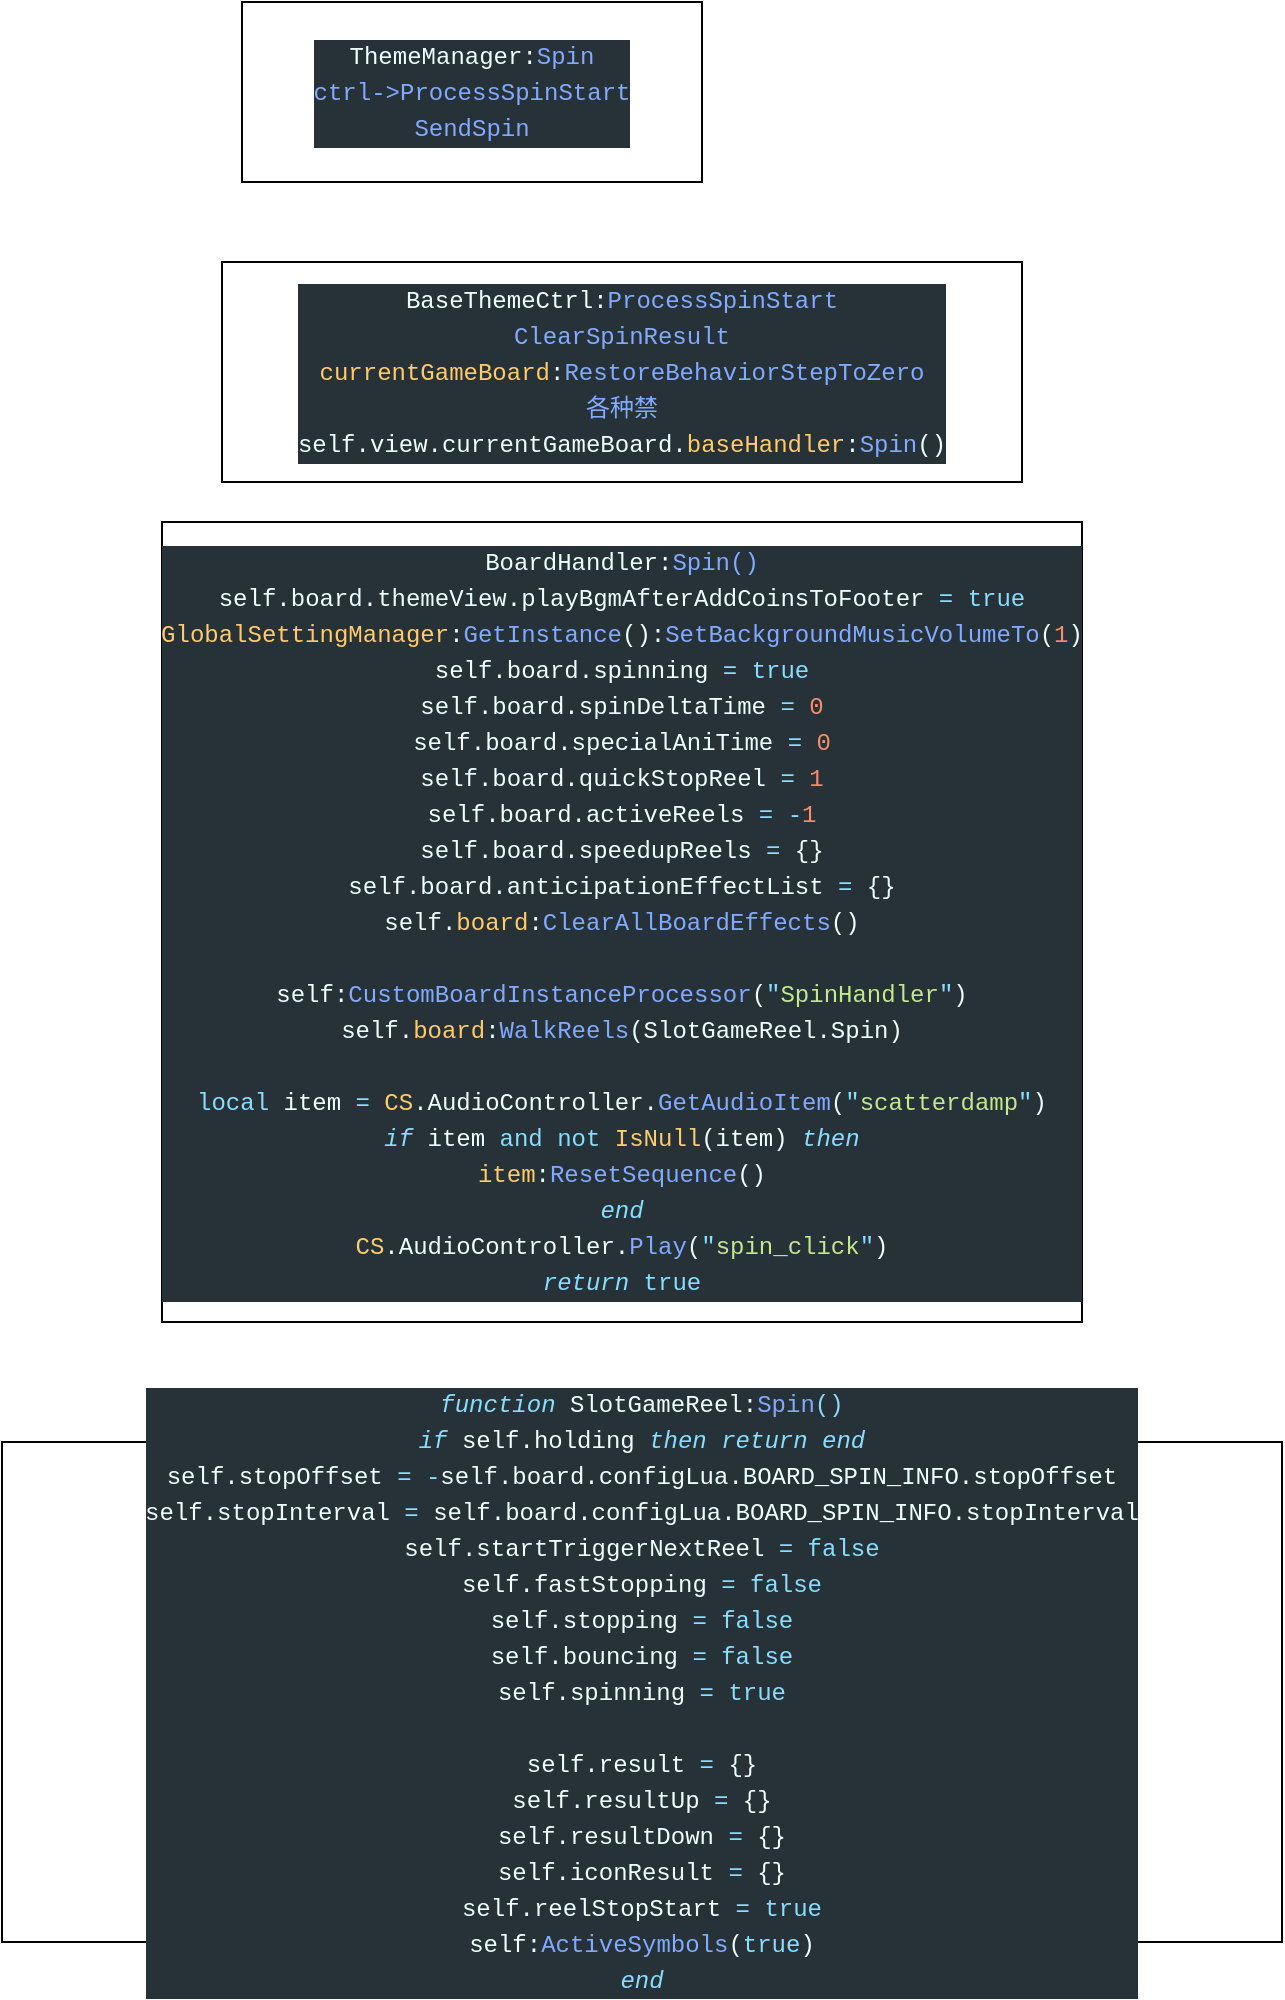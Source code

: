 <mxfile version="13.10.0" type="embed">
    <diagram id="wUMI2oHLhADJ-eN8biML" name="Page-1">
        <mxGraphModel dx="2218" dy="1220" grid="1" gridSize="10" guides="1" tooltips="1" connect="1" arrows="1" fold="1" page="1" pageScale="1" pageWidth="850" pageHeight="1100" math="0" shadow="0">
            <root>
                <mxCell id="0"/>
                <mxCell id="1" parent="0"/>
                <mxCell id="2" value="&lt;div style=&quot;color: rgb(238 , 255 , 255) ; background-color: rgb(38 , 50 , 56) ; font-family: &amp;#34;menlo&amp;#34; , &amp;#34;monaco&amp;#34; , &amp;#34;courier new&amp;#34; , monospace ; line-height: 18px&quot;&gt;ThemeManager:&lt;span style=&quot;color: #82aaff&quot;&gt;Spin&lt;/span&gt;&lt;/div&gt;&lt;div style=&quot;background-color: rgb(38 , 50 , 56) ; font-family: &amp;#34;menlo&amp;#34; , &amp;#34;monaco&amp;#34; , &amp;#34;courier new&amp;#34; , monospace ; line-height: 18px&quot;&gt;&lt;font color=&quot;#82aaff&quot;&gt;ctrl-&amp;gt;&lt;/font&gt;&lt;span style=&quot;color: rgb(130 , 170 , 255) ; font-family: &amp;#34;menlo&amp;#34; , &amp;#34;monaco&amp;#34; , &amp;#34;courier new&amp;#34; , monospace&quot;&gt;ProcessSpinStart&lt;/span&gt;&lt;/div&gt;&lt;div style=&quot;background-color: rgb(38 , 50 , 56) ; font-family: &amp;#34;menlo&amp;#34; , &amp;#34;monaco&amp;#34; , &amp;#34;courier new&amp;#34; , monospace ; line-height: 18px&quot;&gt;&lt;div style=&quot;color: rgb(238 , 255 , 255) ; font-family: &amp;#34;menlo&amp;#34; , &amp;#34;monaco&amp;#34; , &amp;#34;courier new&amp;#34; , monospace ; line-height: 18px&quot;&gt;&lt;span style=&quot;color: #82aaff&quot;&gt;SendSpin&lt;/span&gt;&lt;/div&gt;&lt;/div&gt;" style="rounded=0;whiteSpace=wrap;html=1;" vertex="1" parent="1">
                    <mxGeometry x="-810" y="30" width="230" height="90" as="geometry"/>
                </mxCell>
                <mxCell id="3" value="&lt;div style=&quot;color: rgb(238 , 255 , 255) ; background-color: rgb(38 , 50 , 56) ; font-family: &amp;#34;menlo&amp;#34; , &amp;#34;monaco&amp;#34; , &amp;#34;courier new&amp;#34; , monospace ; line-height: 18px&quot;&gt;BaseThemeCtrl:&lt;span style=&quot;color: #82aaff&quot;&gt;ProcessSpinStart&lt;/span&gt;&lt;/div&gt;&lt;div style=&quot;color: rgb(238 , 255 , 255) ; background-color: rgb(38 , 50 , 56) ; font-family: &amp;#34;menlo&amp;#34; , &amp;#34;monaco&amp;#34; , &amp;#34;courier new&amp;#34; , monospace ; line-height: 18px&quot;&gt;&lt;div style=&quot;font-family: &amp;#34;menlo&amp;#34; , &amp;#34;monaco&amp;#34; , &amp;#34;courier new&amp;#34; , monospace ; line-height: 18px&quot;&gt;&lt;span style=&quot;color: #82aaff&quot;&gt;ClearSpinResult&lt;/span&gt;&lt;/div&gt;&lt;div style=&quot;font-family: &amp;#34;menlo&amp;#34; , &amp;#34;monaco&amp;#34; , &amp;#34;courier new&amp;#34; , monospace ; line-height: 18px&quot;&gt;&lt;div style=&quot;line-height: 18px&quot;&gt;&lt;span style=&quot;color: #ffcb6b&quot;&gt;currentGameBoard&lt;/span&gt;:&lt;span style=&quot;color: #82aaff&quot;&gt;RestoreBehaviorStepToZero&lt;/span&gt;&lt;/div&gt;&lt;div style=&quot;line-height: 18px&quot;&gt;&lt;span style=&quot;color: #82aaff&quot;&gt;各种禁&lt;/span&gt;&lt;/div&gt;&lt;div style=&quot;line-height: 18px&quot;&gt;&lt;div style=&quot;font-family: &amp;#34;menlo&amp;#34; , &amp;#34;monaco&amp;#34; , &amp;#34;courier new&amp;#34; , monospace ; line-height: 18px&quot;&gt;self.view.currentGameBoard.&lt;span style=&quot;color: #ffcb6b&quot;&gt;baseHandler&lt;/span&gt;:&lt;span style=&quot;color: #82aaff&quot;&gt;Spin&lt;/span&gt;()&lt;/div&gt;&lt;/div&gt;&lt;/div&gt;&lt;/div&gt;" style="rounded=0;whiteSpace=wrap;html=1;" vertex="1" parent="1">
                    <mxGeometry x="-820" y="160" width="400" height="110" as="geometry"/>
                </mxCell>
                <mxCell id="5" value="&lt;div style=&quot;color: rgb(238 , 255 , 255) ; background-color: rgb(38 , 50 , 56) ; font-family: &amp;#34;menlo&amp;#34; , &amp;#34;monaco&amp;#34; , &amp;#34;courier new&amp;#34; , monospace ; line-height: 18px&quot;&gt;BoardHandler:&lt;span style=&quot;color: #82aaff&quot;&gt;Spin()&lt;/span&gt;&lt;/div&gt;&lt;div style=&quot;color: rgb(238 , 255 , 255) ; background-color: rgb(38 , 50 , 56) ; font-family: &amp;#34;menlo&amp;#34; , &amp;#34;monaco&amp;#34; , &amp;#34;courier new&amp;#34; , monospace ; line-height: 18px&quot;&gt;&lt;div style=&quot;font-family: &amp;#34;menlo&amp;#34; , &amp;#34;monaco&amp;#34; , &amp;#34;courier new&amp;#34; , monospace ; line-height: 18px&quot;&gt;&lt;div&gt;    self.board.themeView.playBgmAfterAddCoinsToFooter &lt;span style=&quot;color: #89ddff&quot;&gt;=&lt;/span&gt; &lt;span style=&quot;color: #89ddff&quot;&gt;true&lt;/span&gt;&lt;/div&gt;&lt;div&gt;    &lt;span style=&quot;color: #ffcb6b&quot;&gt;GlobalSettingManager&lt;/span&gt;:&lt;span style=&quot;color: #82aaff&quot;&gt;GetInstance&lt;/span&gt;():&lt;span style=&quot;color: #82aaff&quot;&gt;SetBackgroundMusicVolumeTo&lt;/span&gt;(&lt;span style=&quot;color: #f78c6c&quot;&gt;1&lt;/span&gt;)&lt;/div&gt;&lt;div&gt;    self.board.spinning &lt;span style=&quot;color: #89ddff&quot;&gt;=&lt;/span&gt; &lt;span style=&quot;color: #89ddff&quot;&gt;true&lt;/span&gt;&lt;/div&gt;&lt;div&gt;    self.board.spinDeltaTime &lt;span style=&quot;color: #89ddff&quot;&gt;=&lt;/span&gt; &lt;span style=&quot;color: #f78c6c&quot;&gt;0&lt;/span&gt;&lt;/div&gt;&lt;div&gt;    self.board.specialAniTime &lt;span style=&quot;color: #89ddff&quot;&gt;=&lt;/span&gt; &lt;span style=&quot;color: #f78c6c&quot;&gt;0&lt;/span&gt;&lt;/div&gt;&lt;div&gt;    self.board.quickStopReel &lt;span style=&quot;color: #89ddff&quot;&gt;=&lt;/span&gt; &lt;span style=&quot;color: #f78c6c&quot;&gt;1&lt;/span&gt;&lt;/div&gt;&lt;div&gt;    self.board.activeReels &lt;span style=&quot;color: #89ddff&quot;&gt;=&lt;/span&gt; &lt;span style=&quot;color: #89ddff&quot;&gt;-&lt;/span&gt;&lt;span style=&quot;color: #f78c6c&quot;&gt;1&lt;/span&gt;&lt;/div&gt;&lt;div&gt;    self.board.speedupReels &lt;span style=&quot;color: #89ddff&quot;&gt;=&lt;/span&gt; {}&lt;/div&gt;&lt;div&gt;    self.board.anticipationEffectList &lt;span style=&quot;color: #89ddff&quot;&gt;=&lt;/span&gt; {}&lt;/div&gt;&lt;div&gt;    self.&lt;span style=&quot;color: #ffcb6b&quot;&gt;board&lt;/span&gt;:&lt;span style=&quot;color: #82aaff&quot;&gt;ClearAllBoardEffects&lt;/span&gt;()&lt;/div&gt;&lt;br&gt;&lt;div&gt;    self:&lt;span style=&quot;color: #82aaff&quot;&gt;CustomBoardInstanceProcessor&lt;/span&gt;(&lt;span style=&quot;color: #89ddff&quot;&gt;&quot;&lt;/span&gt;&lt;span style=&quot;color: #c3e88d&quot;&gt;SpinHandler&lt;/span&gt;&lt;span style=&quot;color: #89ddff&quot;&gt;&quot;&lt;/span&gt;)&lt;/div&gt;&lt;div&gt;    self.&lt;span style=&quot;color: #ffcb6b&quot;&gt;board&lt;/span&gt;:&lt;span style=&quot;color: #82aaff&quot;&gt;WalkReels&lt;/span&gt;(SlotGameReel.Spin)&lt;/div&gt;&lt;br&gt;&lt;div&gt;    &lt;span style=&quot;color: #89ddff&quot;&gt;local&lt;/span&gt; item &lt;span style=&quot;color: #89ddff&quot;&gt;=&lt;/span&gt; &lt;span style=&quot;color: #ffcb6b&quot;&gt;CS&lt;/span&gt;.AudioController.&lt;span style=&quot;color: #82aaff&quot;&gt;GetAudioItem&lt;/span&gt;(&lt;span style=&quot;color: #89ddff&quot;&gt;&quot;&lt;/span&gt;&lt;span style=&quot;color: #c3e88d&quot;&gt;scatterdamp&lt;/span&gt;&lt;span style=&quot;color: #89ddff&quot;&gt;&quot;&lt;/span&gt;)&lt;/div&gt;&lt;div&gt;    &lt;span style=&quot;color: #89ddff ; font-style: italic&quot;&gt;if&lt;/span&gt; item &lt;span style=&quot;color: #89ddff&quot;&gt;and&lt;/span&gt; &lt;span style=&quot;color: #89ddff&quot;&gt;not&lt;/span&gt; &lt;span style=&quot;color: #ffcb6b&quot;&gt;IsNull&lt;/span&gt;(item) &lt;span style=&quot;color: #89ddff ; font-style: italic&quot;&gt;then&lt;/span&gt;&lt;/div&gt;&lt;div&gt;        &lt;span style=&quot;color: #ffcb6b&quot;&gt;item&lt;/span&gt;:&lt;span style=&quot;color: #82aaff&quot;&gt;ResetSequence&lt;/span&gt;()&lt;/div&gt;&lt;div&gt;    &lt;span style=&quot;color: #89ddff ; font-style: italic&quot;&gt;end&lt;/span&gt;&lt;/div&gt;&lt;div&gt;    &lt;span style=&quot;color: #ffcb6b&quot;&gt;CS&lt;/span&gt;.AudioController.&lt;span style=&quot;color: #82aaff&quot;&gt;Play&lt;/span&gt;(&lt;span style=&quot;color: #89ddff&quot;&gt;&quot;&lt;/span&gt;&lt;span style=&quot;color: #c3e88d&quot;&gt;spin_click&lt;/span&gt;&lt;span style=&quot;color: #89ddff&quot;&gt;&quot;&lt;/span&gt;)&lt;/div&gt;&lt;div&gt;    &lt;span style=&quot;color: #89ddff ; font-style: italic&quot;&gt;return&lt;/span&gt; &lt;span style=&quot;color: #89ddff&quot;&gt;true&lt;/span&gt;&lt;/div&gt;&lt;/div&gt;&lt;/div&gt;" style="rounded=0;whiteSpace=wrap;html=1;" vertex="1" parent="1">
                    <mxGeometry x="-850" y="290" width="460" height="400" as="geometry"/>
                </mxCell>
                <mxCell id="6" value="&lt;div style=&quot;color: rgb(238 , 255 , 255) ; background-color: rgb(38 , 50 , 56) ; font-family: &amp;#34;menlo&amp;#34; , &amp;#34;monaco&amp;#34; , &amp;#34;courier new&amp;#34; , monospace ; line-height: 18px&quot;&gt;&lt;div&gt;&lt;span style=&quot;color: #89ddff ; font-style: italic&quot;&gt;function&lt;/span&gt; SlotGameReel:&lt;span style=&quot;color: #82aaff&quot;&gt;Spin&lt;/span&gt;&lt;span style=&quot;color: #89ddff&quot;&gt;()&lt;/span&gt;&lt;/div&gt;&lt;div&gt;    &lt;span style=&quot;color: #89ddff ; font-style: italic&quot;&gt;if&lt;/span&gt; self.holding &lt;span style=&quot;color: #89ddff ; font-style: italic&quot;&gt;then&lt;/span&gt; &lt;span style=&quot;color: #89ddff ; font-style: italic&quot;&gt;return&lt;/span&gt; &lt;span style=&quot;color: #89ddff ; font-style: italic&quot;&gt;end&lt;/span&gt;&lt;/div&gt;&lt;div&gt;    self.stopOffset &lt;span style=&quot;color: #89ddff&quot;&gt;=&lt;/span&gt; &lt;span style=&quot;color: #89ddff&quot;&gt;-&lt;/span&gt;self.board.configLua.BOARD_SPIN_INFO.stopOffset&lt;/div&gt;&lt;div&gt;    self.stopInterval &lt;span style=&quot;color: #89ddff&quot;&gt;=&lt;/span&gt; self.board.configLua.BOARD_SPIN_INFO.stopInterval&lt;/div&gt;&lt;div&gt;    self.startTriggerNextReel &lt;span style=&quot;color: #89ddff&quot;&gt;=&lt;/span&gt; &lt;span style=&quot;color: #89ddff&quot;&gt;false&lt;/span&gt;&lt;/div&gt;&lt;div&gt;    self.fastStopping &lt;span style=&quot;color: #89ddff&quot;&gt;=&lt;/span&gt; &lt;span style=&quot;color: #89ddff&quot;&gt;false&lt;/span&gt;&lt;/div&gt;&lt;div&gt;    self.stopping &lt;span style=&quot;color: #89ddff&quot;&gt;=&lt;/span&gt; &lt;span style=&quot;color: #89ddff&quot;&gt;false&lt;/span&gt;&lt;/div&gt;&lt;div&gt;    self.bouncing &lt;span style=&quot;color: #89ddff&quot;&gt;=&lt;/span&gt; &lt;span style=&quot;color: #89ddff&quot;&gt;false&lt;/span&gt;&lt;/div&gt;&lt;div&gt;    self.spinning &lt;span style=&quot;color: #89ddff&quot;&gt;=&lt;/span&gt; &lt;span style=&quot;color: #89ddff&quot;&gt;true&lt;/span&gt;&lt;/div&gt;&lt;br&gt;&lt;div&gt;    self.result &lt;span style=&quot;color: #89ddff&quot;&gt;=&lt;/span&gt; {}&lt;/div&gt;&lt;div&gt;    self.resultUp &lt;span style=&quot;color: #89ddff&quot;&gt;=&lt;/span&gt; {}&lt;/div&gt;&lt;div&gt;    self.resultDown &lt;span style=&quot;color: #89ddff&quot;&gt;=&lt;/span&gt; {}&lt;/div&gt;&lt;div&gt;    self.iconResult &lt;span style=&quot;color: #89ddff&quot;&gt;=&lt;/span&gt; {}&lt;/div&gt;&lt;div&gt;    self.reelStopStart &lt;span style=&quot;color: #89ddff&quot;&gt;=&lt;/span&gt; &lt;span style=&quot;color: #89ddff&quot;&gt;true&lt;/span&gt;&lt;/div&gt;&lt;div&gt;    self:&lt;span style=&quot;color: #82aaff&quot;&gt;ActiveSymbols&lt;/span&gt;(&lt;span style=&quot;color: #89ddff&quot;&gt;true&lt;/span&gt;)&lt;/div&gt;&lt;div&gt;&lt;span style=&quot;color: #89ddff ; font-style: italic&quot;&gt;end&lt;/span&gt;&lt;/div&gt;&lt;/div&gt;" style="rounded=0;whiteSpace=wrap;html=1;" vertex="1" parent="1">
                    <mxGeometry x="-930" y="750" width="640" height="250" as="geometry"/>
                </mxCell>
            </root>
        </mxGraphModel>
    </diagram>
</mxfile>
